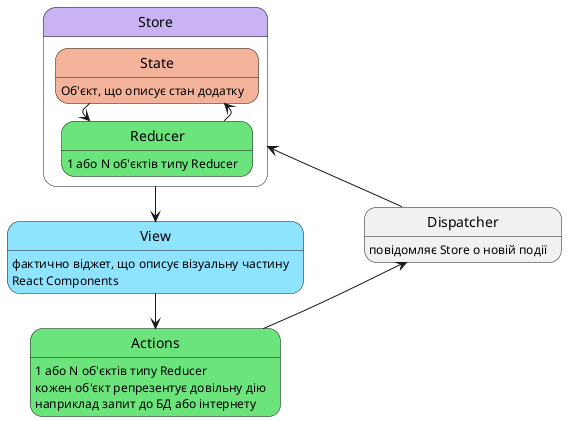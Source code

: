 @startuml

left to right direction
'top to bottom direction

skinparam state  {
  BackgroundColor<<V>> #8ee3ff
  BackgroundColor<<R>> #6be47c
  BackgroundColor<<S>> #cab3f5
  BackgroundColor<<St>> #f3b39b
}

state Actions<<R>>
Actions: 1 або N об'єктів типу Reducer
Actions: кожен об'єкт репрезентує довільну дію
Actions: наприклад запит до БД або інтернету

state View<<V>>
View : фактично віджет, що описує візуальну частину
View : React Components

state Dispatcher
Dispatcher: повідомляє Store о новій події
Actions --> Dispatcher
Dispatcher --> Store

state Store<<S>> {
  state Reducer<<R>>
  Reducer : 1 або N об'єктів типу Reducer
  state State<<St>>
  State: Об'єкт, що описує стан додатку
  Reducer -> State
  State -> Reducer
}
Store -> View
View -> Actions

@enduml
